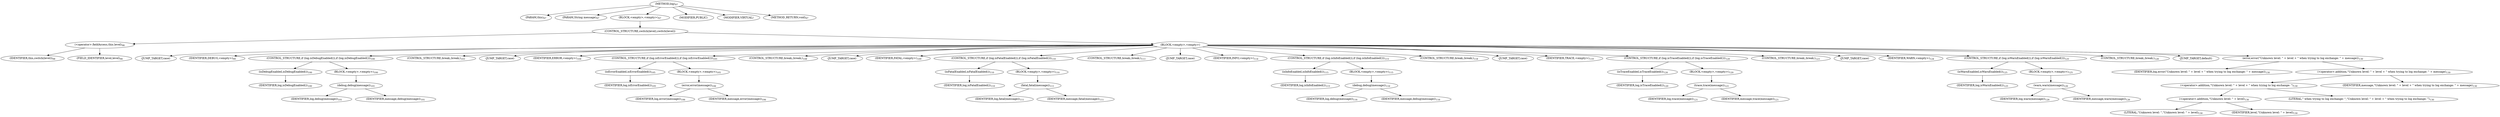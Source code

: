 digraph "log" {  
"213" [label = <(METHOD,log)<SUB>97</SUB>> ]
"214" [label = <(PARAM,this)<SUB>97</SUB>> ]
"215" [label = <(PARAM,String message)<SUB>97</SUB>> ]
"216" [label = <(BLOCK,&lt;empty&gt;,&lt;empty&gt;)<SUB>97</SUB>> ]
"217" [label = <(CONTROL_STRUCTURE,switch(level),switch(level))> ]
"218" [label = <(&lt;operator&gt;.fieldAccess,this.level)<SUB>98</SUB>> ]
"219" [label = <(IDENTIFIER,this,switch(level))<SUB>98</SUB>> ]
"220" [label = <(FIELD_IDENTIFIER,level,level)<SUB>98</SUB>> ]
"221" [label = <(BLOCK,&lt;empty&gt;,&lt;empty&gt;)> ]
"222" [label = <(JUMP_TARGET,case)> ]
"223" [label = <(IDENTIFIER,DEBUG,&lt;empty&gt;)<SUB>99</SUB>> ]
"224" [label = <(CONTROL_STRUCTURE,if (log.isDebugEnabled()),if (log.isDebugEnabled()))<SUB>100</SUB>> ]
"225" [label = <(isDebugEnabled,isDebugEnabled())<SUB>100</SUB>> ]
"226" [label = <(IDENTIFIER,log,isDebugEnabled())<SUB>100</SUB>> ]
"227" [label = <(BLOCK,&lt;empty&gt;,&lt;empty&gt;)<SUB>100</SUB>> ]
"228" [label = <(debug,debug(message))<SUB>101</SUB>> ]
"229" [label = <(IDENTIFIER,log,debug(message))<SUB>101</SUB>> ]
"230" [label = <(IDENTIFIER,message,debug(message))<SUB>101</SUB>> ]
"231" [label = <(CONTROL_STRUCTURE,break;,break;)<SUB>103</SUB>> ]
"232" [label = <(JUMP_TARGET,case)> ]
"233" [label = <(IDENTIFIER,ERROR,&lt;empty&gt;)<SUB>104</SUB>> ]
"234" [label = <(CONTROL_STRUCTURE,if (log.isErrorEnabled()),if (log.isErrorEnabled()))<SUB>105</SUB>> ]
"235" [label = <(isErrorEnabled,isErrorEnabled())<SUB>105</SUB>> ]
"236" [label = <(IDENTIFIER,log,isErrorEnabled())<SUB>105</SUB>> ]
"237" [label = <(BLOCK,&lt;empty&gt;,&lt;empty&gt;)<SUB>105</SUB>> ]
"238" [label = <(error,error(message))<SUB>106</SUB>> ]
"239" [label = <(IDENTIFIER,log,error(message))<SUB>106</SUB>> ]
"240" [label = <(IDENTIFIER,message,error(message))<SUB>106</SUB>> ]
"241" [label = <(CONTROL_STRUCTURE,break;,break;)<SUB>108</SUB>> ]
"242" [label = <(JUMP_TARGET,case)> ]
"243" [label = <(IDENTIFIER,FATAL,&lt;empty&gt;)<SUB>109</SUB>> ]
"244" [label = <(CONTROL_STRUCTURE,if (log.isFatalEnabled()),if (log.isFatalEnabled()))<SUB>110</SUB>> ]
"245" [label = <(isFatalEnabled,isFatalEnabled())<SUB>110</SUB>> ]
"246" [label = <(IDENTIFIER,log,isFatalEnabled())<SUB>110</SUB>> ]
"247" [label = <(BLOCK,&lt;empty&gt;,&lt;empty&gt;)<SUB>110</SUB>> ]
"248" [label = <(fatal,fatal(message))<SUB>111</SUB>> ]
"249" [label = <(IDENTIFIER,log,fatal(message))<SUB>111</SUB>> ]
"250" [label = <(IDENTIFIER,message,fatal(message))<SUB>111</SUB>> ]
"251" [label = <(CONTROL_STRUCTURE,break;,break;)<SUB>113</SUB>> ]
"252" [label = <(JUMP_TARGET,case)> ]
"253" [label = <(IDENTIFIER,INFO,&lt;empty&gt;)<SUB>114</SUB>> ]
"254" [label = <(CONTROL_STRUCTURE,if (log.isInfoEnabled()),if (log.isInfoEnabled()))<SUB>115</SUB>> ]
"255" [label = <(isInfoEnabled,isInfoEnabled())<SUB>115</SUB>> ]
"256" [label = <(IDENTIFIER,log,isInfoEnabled())<SUB>115</SUB>> ]
"257" [label = <(BLOCK,&lt;empty&gt;,&lt;empty&gt;)<SUB>115</SUB>> ]
"258" [label = <(debug,debug(message))<SUB>116</SUB>> ]
"259" [label = <(IDENTIFIER,log,debug(message))<SUB>116</SUB>> ]
"260" [label = <(IDENTIFIER,message,debug(message))<SUB>116</SUB>> ]
"261" [label = <(CONTROL_STRUCTURE,break;,break;)<SUB>118</SUB>> ]
"262" [label = <(JUMP_TARGET,case)> ]
"263" [label = <(IDENTIFIER,TRACE,&lt;empty&gt;)<SUB>119</SUB>> ]
"264" [label = <(CONTROL_STRUCTURE,if (log.isTraceEnabled()),if (log.isTraceEnabled()))<SUB>120</SUB>> ]
"265" [label = <(isTraceEnabled,isTraceEnabled())<SUB>120</SUB>> ]
"266" [label = <(IDENTIFIER,log,isTraceEnabled())<SUB>120</SUB>> ]
"267" [label = <(BLOCK,&lt;empty&gt;,&lt;empty&gt;)<SUB>120</SUB>> ]
"268" [label = <(trace,trace(message))<SUB>121</SUB>> ]
"269" [label = <(IDENTIFIER,log,trace(message))<SUB>121</SUB>> ]
"270" [label = <(IDENTIFIER,message,trace(message))<SUB>121</SUB>> ]
"271" [label = <(CONTROL_STRUCTURE,break;,break;)<SUB>123</SUB>> ]
"272" [label = <(JUMP_TARGET,case)> ]
"273" [label = <(IDENTIFIER,WARN,&lt;empty&gt;)<SUB>124</SUB>> ]
"274" [label = <(CONTROL_STRUCTURE,if (log.isWarnEnabled()),if (log.isWarnEnabled()))<SUB>125</SUB>> ]
"275" [label = <(isWarnEnabled,isWarnEnabled())<SUB>125</SUB>> ]
"276" [label = <(IDENTIFIER,log,isWarnEnabled())<SUB>125</SUB>> ]
"277" [label = <(BLOCK,&lt;empty&gt;,&lt;empty&gt;)<SUB>125</SUB>> ]
"278" [label = <(warn,warn(message))<SUB>126</SUB>> ]
"279" [label = <(IDENTIFIER,log,warn(message))<SUB>126</SUB>> ]
"280" [label = <(IDENTIFIER,message,warn(message))<SUB>126</SUB>> ]
"281" [label = <(CONTROL_STRUCTURE,break;,break;)<SUB>128</SUB>> ]
"282" [label = <(JUMP_TARGET,default)> ]
"283" [label = <(error,error(&quot;Unknown level: &quot; + level + &quot; when trying to log exchange: &quot; + message))<SUB>130</SUB>> ]
"284" [label = <(IDENTIFIER,log,error(&quot;Unknown level: &quot; + level + &quot; when trying to log exchange: &quot; + message))<SUB>130</SUB>> ]
"285" [label = <(&lt;operator&gt;.addition,&quot;Unknown level: &quot; + level + &quot; when trying to log exchange: &quot; + message)<SUB>130</SUB>> ]
"286" [label = <(&lt;operator&gt;.addition,&quot;Unknown level: &quot; + level + &quot; when trying to log exchange: &quot;)<SUB>130</SUB>> ]
"287" [label = <(&lt;operator&gt;.addition,&quot;Unknown level: &quot; + level)<SUB>130</SUB>> ]
"288" [label = <(LITERAL,&quot;Unknown level: &quot;,&quot;Unknown level: &quot; + level)<SUB>130</SUB>> ]
"289" [label = <(IDENTIFIER,level,&quot;Unknown level: &quot; + level)<SUB>130</SUB>> ]
"290" [label = <(LITERAL,&quot; when trying to log exchange: &quot;,&quot;Unknown level: &quot; + level + &quot; when trying to log exchange: &quot;)<SUB>130</SUB>> ]
"291" [label = <(IDENTIFIER,message,&quot;Unknown level: &quot; + level + &quot; when trying to log exchange: &quot; + message)<SUB>130</SUB>> ]
"292" [label = <(MODIFIER,PUBLIC)> ]
"293" [label = <(MODIFIER,VIRTUAL)> ]
"294" [label = <(METHOD_RETURN,void)<SUB>97</SUB>> ]
  "213" -> "214" 
  "213" -> "215" 
  "213" -> "216" 
  "213" -> "292" 
  "213" -> "293" 
  "213" -> "294" 
  "216" -> "217" 
  "217" -> "218" 
  "217" -> "221" 
  "218" -> "219" 
  "218" -> "220" 
  "221" -> "222" 
  "221" -> "223" 
  "221" -> "224" 
  "221" -> "231" 
  "221" -> "232" 
  "221" -> "233" 
  "221" -> "234" 
  "221" -> "241" 
  "221" -> "242" 
  "221" -> "243" 
  "221" -> "244" 
  "221" -> "251" 
  "221" -> "252" 
  "221" -> "253" 
  "221" -> "254" 
  "221" -> "261" 
  "221" -> "262" 
  "221" -> "263" 
  "221" -> "264" 
  "221" -> "271" 
  "221" -> "272" 
  "221" -> "273" 
  "221" -> "274" 
  "221" -> "281" 
  "221" -> "282" 
  "221" -> "283" 
  "224" -> "225" 
  "224" -> "227" 
  "225" -> "226" 
  "227" -> "228" 
  "228" -> "229" 
  "228" -> "230" 
  "234" -> "235" 
  "234" -> "237" 
  "235" -> "236" 
  "237" -> "238" 
  "238" -> "239" 
  "238" -> "240" 
  "244" -> "245" 
  "244" -> "247" 
  "245" -> "246" 
  "247" -> "248" 
  "248" -> "249" 
  "248" -> "250" 
  "254" -> "255" 
  "254" -> "257" 
  "255" -> "256" 
  "257" -> "258" 
  "258" -> "259" 
  "258" -> "260" 
  "264" -> "265" 
  "264" -> "267" 
  "265" -> "266" 
  "267" -> "268" 
  "268" -> "269" 
  "268" -> "270" 
  "274" -> "275" 
  "274" -> "277" 
  "275" -> "276" 
  "277" -> "278" 
  "278" -> "279" 
  "278" -> "280" 
  "283" -> "284" 
  "283" -> "285" 
  "285" -> "286" 
  "285" -> "291" 
  "286" -> "287" 
  "286" -> "290" 
  "287" -> "288" 
  "287" -> "289" 
}
